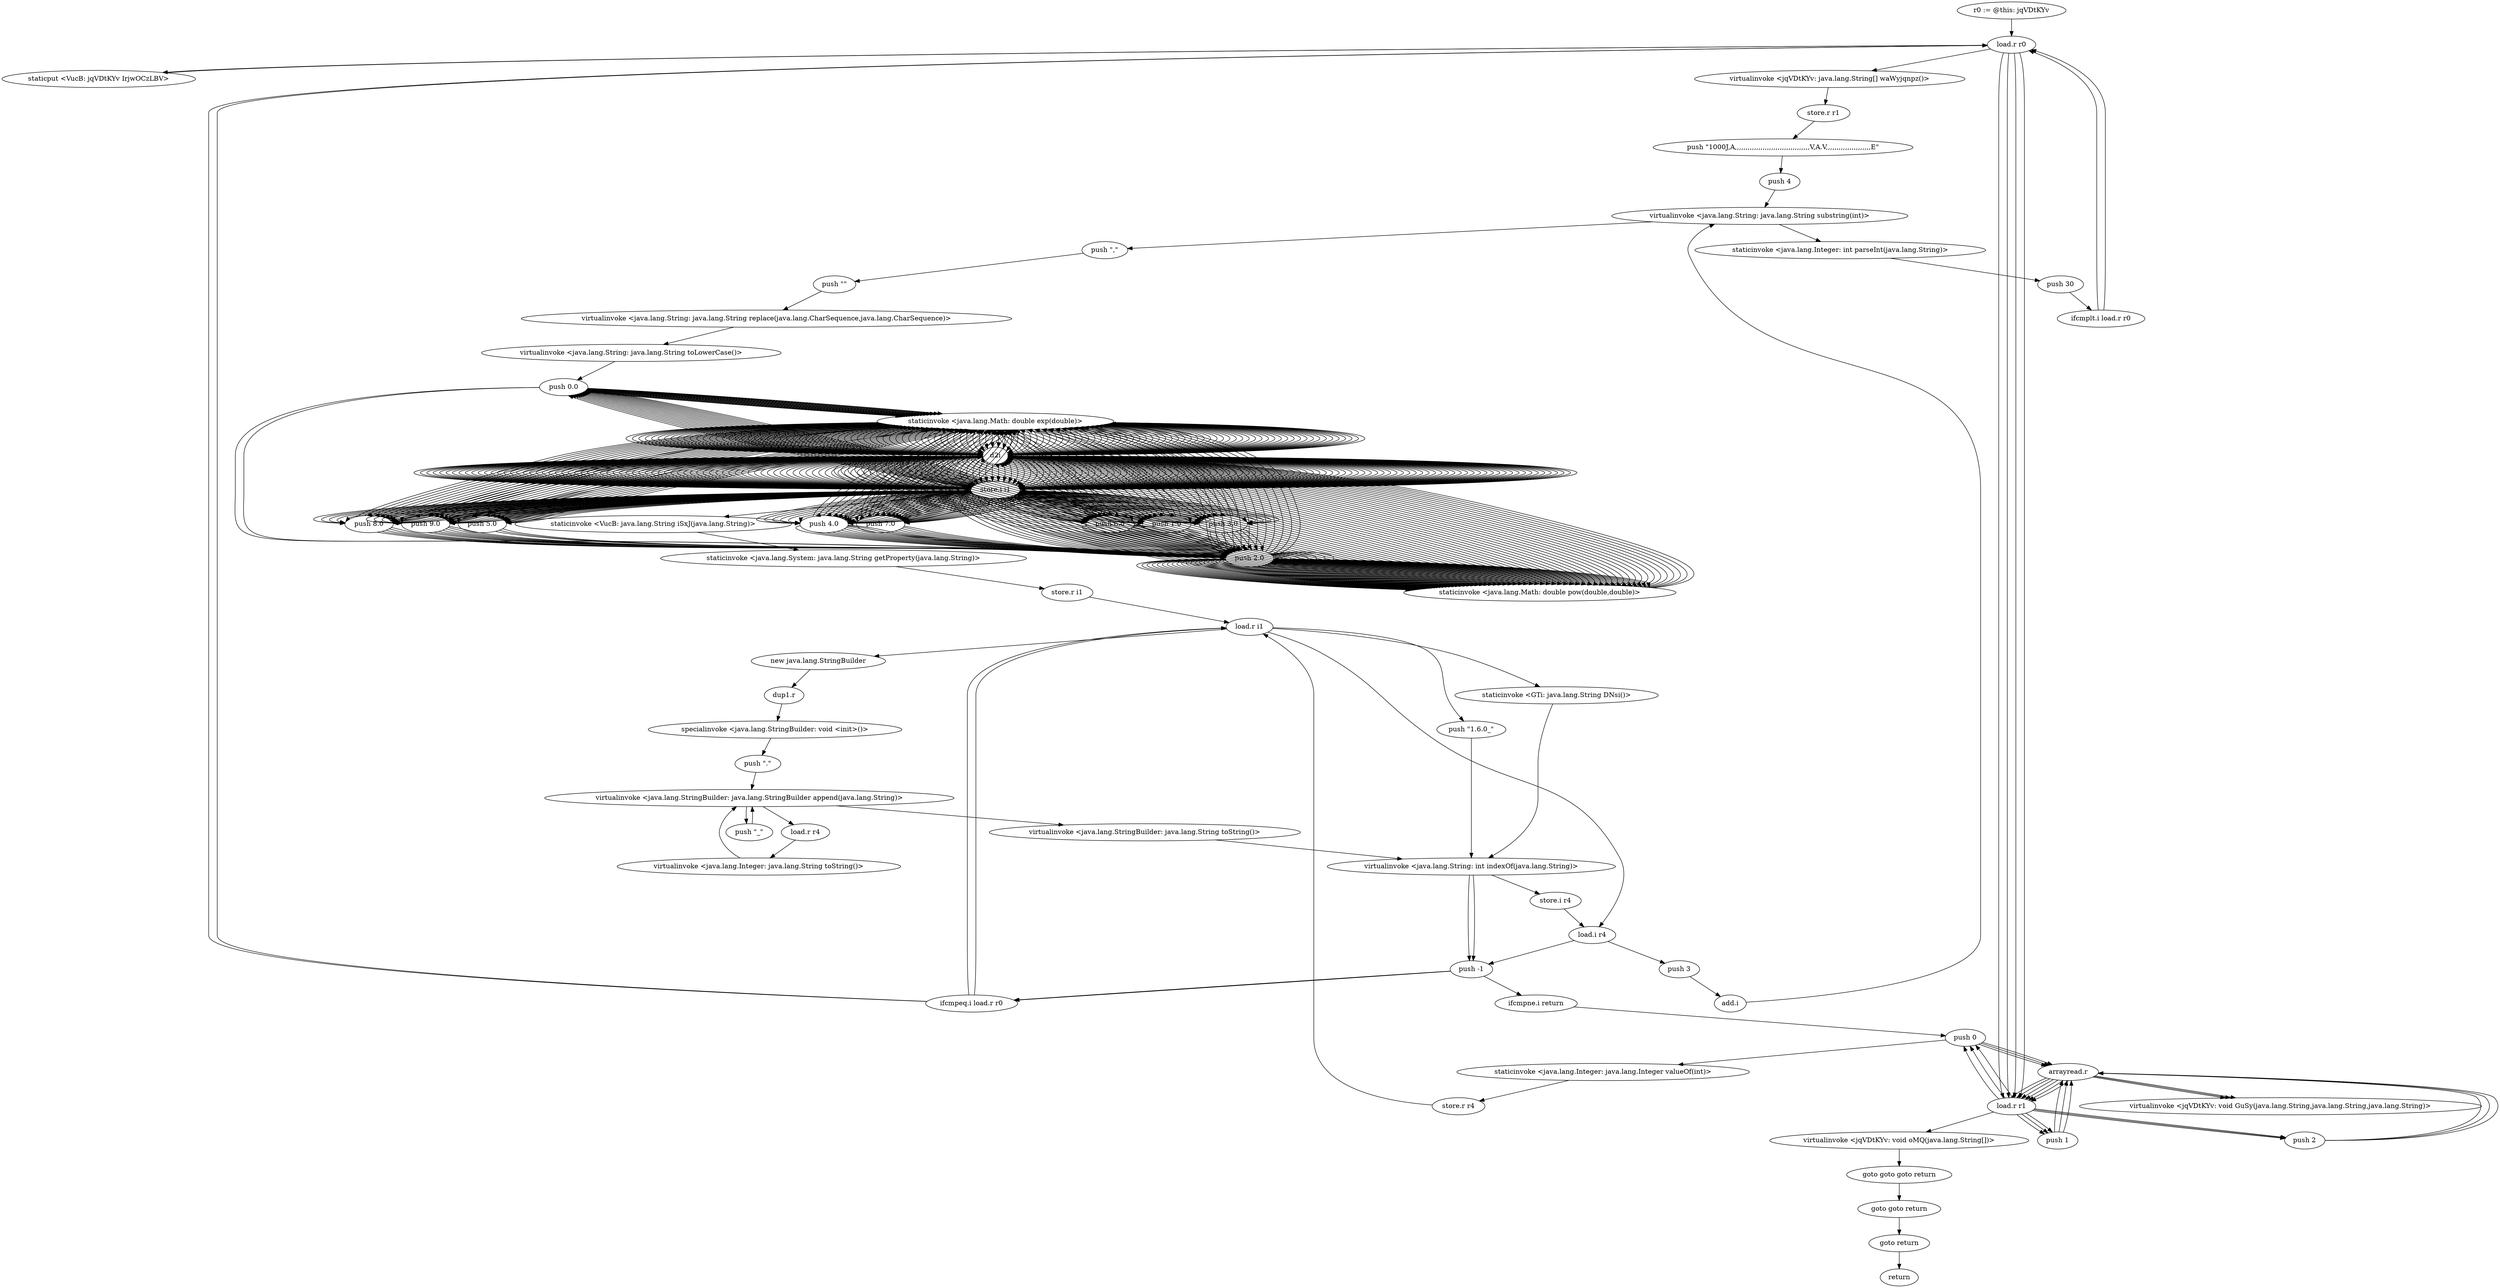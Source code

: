 digraph "" {
    "r0 := @this: jqVDtKYv"
    "load.r r0"
    "r0 := @this: jqVDtKYv"->"load.r r0";
    "staticput <VucB: jqVDtKYv IrjwOCzLBV>"
    "load.r r0"->"staticput <VucB: jqVDtKYv IrjwOCzLBV>";
    "staticput <VucB: jqVDtKYv IrjwOCzLBV>"->"load.r r0";
    "virtualinvoke <jqVDtKYv: java.lang.String[] waWyjqnpz()>"
    "load.r r0"->"virtualinvoke <jqVDtKYv: java.lang.String[] waWyjqnpz()>";
    "store.r r1"
    "virtualinvoke <jqVDtKYv: java.lang.String[] waWyjqnpz()>"->"store.r r1";
    "push \"1000J,A,,,,,,,,,,,,,,,,,,,,,,,,,,,,,,,,,,,V,A.V,,,,,,,,,,,,,,,,,,,,,E\""
    "store.r r1"->"push \"1000J,A,,,,,,,,,,,,,,,,,,,,,,,,,,,,,,,,,,,V,A.V,,,,,,,,,,,,,,,,,,,,,E\"";
    "push 4"
    "push \"1000J,A,,,,,,,,,,,,,,,,,,,,,,,,,,,,,,,,,,,V,A.V,,,,,,,,,,,,,,,,,,,,,E\""->"push 4";
    "virtualinvoke <java.lang.String: java.lang.String substring(int)>"
    "push 4"->"virtualinvoke <java.lang.String: java.lang.String substring(int)>";
    "push \",\""
    "virtualinvoke <java.lang.String: java.lang.String substring(int)>"->"push \",\"";
    "push \"\""
    "push \",\""->"push \"\"";
    "virtualinvoke <java.lang.String: java.lang.String replace(java.lang.CharSequence,java.lang.CharSequence)>"
    "push \"\""->"virtualinvoke <java.lang.String: java.lang.String replace(java.lang.CharSequence,java.lang.CharSequence)>";
    "virtualinvoke <java.lang.String: java.lang.String toLowerCase()>"
    "virtualinvoke <java.lang.String: java.lang.String replace(java.lang.CharSequence,java.lang.CharSequence)>"->"virtualinvoke <java.lang.String: java.lang.String toLowerCase()>";
    "push 0.0"
    "virtualinvoke <java.lang.String: java.lang.String toLowerCase()>"->"push 0.0";
    "staticinvoke <java.lang.Math: double exp(double)>"
    "push 0.0"->"staticinvoke <java.lang.Math: double exp(double)>";
    "d2i"
    "staticinvoke <java.lang.Math: double exp(double)>"->"d2i";
    "store.i i1"
    "d2i"->"store.i i1";
    "push 6.0"
    "store.i i1"->"push 6.0";
    "push 2.0"
    "push 6.0"->"push 2.0";
    "staticinvoke <java.lang.Math: double pow(double,double)>"
    "push 2.0"->"staticinvoke <java.lang.Math: double pow(double,double)>";
    "staticinvoke <java.lang.Math: double pow(double,double)>"->"d2i";
    "d2i"->"store.i i1";
    "store.i i1"->"push 0.0";
    "push 0.0"->"staticinvoke <java.lang.Math: double exp(double)>";
    "staticinvoke <java.lang.Math: double exp(double)>"->"d2i";
    "d2i"->"store.i i1";
    "store.i i1"->"push 0.0";
    "push 0.0"->"staticinvoke <java.lang.Math: double exp(double)>";
    "staticinvoke <java.lang.Math: double exp(double)>"->"d2i";
    "d2i"->"store.i i1";
    "push 3.0"
    "store.i i1"->"push 3.0";
    "push 3.0"->"push 2.0";
    "push 2.0"->"staticinvoke <java.lang.Math: double pow(double,double)>";
    "staticinvoke <java.lang.Math: double pow(double,double)>"->"d2i";
    "d2i"->"store.i i1";
    "store.i i1"->"push 0.0";
    "push 0.0"->"staticinvoke <java.lang.Math: double exp(double)>";
    "staticinvoke <java.lang.Math: double exp(double)>"->"d2i";
    "d2i"->"store.i i1";
    "store.i i1"->"push 0.0";
    "push 0.0"->"staticinvoke <java.lang.Math: double exp(double)>";
    "staticinvoke <java.lang.Math: double exp(double)>"->"d2i";
    "d2i"->"store.i i1";
    "push 8.0"
    "store.i i1"->"push 8.0";
    "push 8.0"->"staticinvoke <java.lang.Math: double exp(double)>";
    "staticinvoke <java.lang.Math: double exp(double)>"->"d2i";
    "d2i"->"store.i i1";
    "store.i i1"->"push 2.0";
    "push 2.0"->"staticinvoke <java.lang.Math: double exp(double)>";
    "staticinvoke <java.lang.Math: double exp(double)>"->"d2i";
    "d2i"->"store.i i1";
    "store.i i1"->"push 6.0";
    "push 6.0"->"push 2.0";
    "push 2.0"->"staticinvoke <java.lang.Math: double pow(double,double)>";
    "staticinvoke <java.lang.Math: double pow(double,double)>"->"d2i";
    "d2i"->"store.i i1";
    "push 9.0"
    "store.i i1"->"push 9.0";
    "push 9.0"->"staticinvoke <java.lang.Math: double exp(double)>";
    "staticinvoke <java.lang.Math: double exp(double)>"->"d2i";
    "d2i"->"store.i i1";
    "push 5.0"
    "store.i i1"->"push 5.0";
    "push 5.0"->"push 2.0";
    "push 2.0"->"staticinvoke <java.lang.Math: double pow(double,double)>";
    "staticinvoke <java.lang.Math: double pow(double,double)>"->"d2i";
    "d2i"->"store.i i1";
    "push 4.0"
    "store.i i1"->"push 4.0";
    "push 4.0"->"staticinvoke <java.lang.Math: double exp(double)>";
    "staticinvoke <java.lang.Math: double exp(double)>"->"d2i";
    "d2i"->"store.i i1";
    "store.i i1"->"push 4.0";
    "push 4.0"->"staticinvoke <java.lang.Math: double exp(double)>";
    "staticinvoke <java.lang.Math: double exp(double)>"->"d2i";
    "d2i"->"store.i i1";
    "store.i i1"->"push 4.0";
    "push 4.0"->"push 2.0";
    "push 2.0"->"staticinvoke <java.lang.Math: double pow(double,double)>";
    "staticinvoke <java.lang.Math: double pow(double,double)>"->"d2i";
    "d2i"->"store.i i1";
    "push 7.0"
    "store.i i1"->"push 7.0";
    "push 7.0"->"staticinvoke <java.lang.Math: double exp(double)>";
    "staticinvoke <java.lang.Math: double exp(double)>"->"d2i";
    "d2i"->"store.i i1";
    "store.i i1"->"push 2.0";
    "push 2.0"->"push 2.0";
    "push 2.0"->"staticinvoke <java.lang.Math: double pow(double,double)>";
    "staticinvoke <java.lang.Math: double pow(double,double)>"->"d2i";
    "d2i"->"store.i i1";
    "store.i i1"->"push 4.0";
    "push 4.0"->"staticinvoke <java.lang.Math: double exp(double)>";
    "staticinvoke <java.lang.Math: double exp(double)>"->"d2i";
    "d2i"->"store.i i1";
    "push 1.0"
    "store.i i1"->"push 1.0";
    "push 1.0"->"push 2.0";
    "push 2.0"->"staticinvoke <java.lang.Math: double pow(double,double)>";
    "staticinvoke <java.lang.Math: double pow(double,double)>"->"d2i";
    "d2i"->"store.i i1";
    "store.i i1"->"push 2.0";
    "push 2.0"->"staticinvoke <java.lang.Math: double exp(double)>";
    "staticinvoke <java.lang.Math: double exp(double)>"->"d2i";
    "d2i"->"store.i i1";
    "store.i i1"->"push 9.0";
    "push 9.0"->"push 2.0";
    "push 2.0"->"staticinvoke <java.lang.Math: double pow(double,double)>";
    "staticinvoke <java.lang.Math: double pow(double,double)>"->"d2i";
    "d2i"->"store.i i1";
    "store.i i1"->"push 8.0";
    "push 8.0"->"staticinvoke <java.lang.Math: double exp(double)>";
    "staticinvoke <java.lang.Math: double exp(double)>"->"d2i";
    "d2i"->"store.i i1";
    "store.i i1"->"push 3.0";
    "push 3.0"->"staticinvoke <java.lang.Math: double exp(double)>";
    "staticinvoke <java.lang.Math: double exp(double)>"->"d2i";
    "d2i"->"store.i i1";
    "store.i i1"->"push 7.0";
    "push 7.0"->"push 2.0";
    "push 2.0"->"staticinvoke <java.lang.Math: double pow(double,double)>";
    "staticinvoke <java.lang.Math: double pow(double,double)>"->"d2i";
    "d2i"->"store.i i1";
    "store.i i1"->"push 3.0";
    "push 3.0"->"staticinvoke <java.lang.Math: double exp(double)>";
    "staticinvoke <java.lang.Math: double exp(double)>"->"d2i";
    "d2i"->"store.i i1";
    "store.i i1"->"push 9.0";
    "push 9.0"->"staticinvoke <java.lang.Math: double exp(double)>";
    "staticinvoke <java.lang.Math: double exp(double)>"->"d2i";
    "d2i"->"store.i i1";
    "store.i i1"->"push 1.0";
    "push 1.0"->"push 2.0";
    "push 2.0"->"staticinvoke <java.lang.Math: double pow(double,double)>";
    "staticinvoke <java.lang.Math: double pow(double,double)>"->"d2i";
    "d2i"->"store.i i1";
    "store.i i1"->"push 3.0";
    "push 3.0"->"staticinvoke <java.lang.Math: double exp(double)>";
    "staticinvoke <java.lang.Math: double exp(double)>"->"d2i";
    "d2i"->"store.i i1";
    "store.i i1"->"push 4.0";
    "push 4.0"->"push 2.0";
    "push 2.0"->"staticinvoke <java.lang.Math: double pow(double,double)>";
    "staticinvoke <java.lang.Math: double pow(double,double)>"->"d2i";
    "d2i"->"store.i i1";
    "store.i i1"->"push 2.0";
    "push 2.0"->"staticinvoke <java.lang.Math: double exp(double)>";
    "staticinvoke <java.lang.Math: double exp(double)>"->"d2i";
    "d2i"->"store.i i1";
    "store.i i1"->"push 7.0";
    "push 7.0"->"push 2.0";
    "push 2.0"->"staticinvoke <java.lang.Math: double pow(double,double)>";
    "staticinvoke <java.lang.Math: double pow(double,double)>"->"d2i";
    "d2i"->"store.i i1";
    "store.i i1"->"push 7.0";
    "push 7.0"->"staticinvoke <java.lang.Math: double exp(double)>";
    "staticinvoke <java.lang.Math: double exp(double)>"->"d2i";
    "d2i"->"store.i i1";
    "store.i i1"->"push 0.0";
    "push 0.0"->"staticinvoke <java.lang.Math: double exp(double)>";
    "staticinvoke <java.lang.Math: double exp(double)>"->"d2i";
    "d2i"->"store.i i1";
    "store.i i1"->"push 3.0";
    "push 3.0"->"push 2.0";
    "push 2.0"->"staticinvoke <java.lang.Math: double pow(double,double)>";
    "staticinvoke <java.lang.Math: double pow(double,double)>"->"d2i";
    "d2i"->"store.i i1";
    "store.i i1"->"push 2.0";
    "push 2.0"->"staticinvoke <java.lang.Math: double exp(double)>";
    "staticinvoke <java.lang.Math: double exp(double)>"->"d2i";
    "d2i"->"store.i i1";
    "store.i i1"->"push 2.0";
    "push 2.0"->"push 2.0";
    "push 2.0"->"staticinvoke <java.lang.Math: double pow(double,double)>";
    "staticinvoke <java.lang.Math: double pow(double,double)>"->"d2i";
    "d2i"->"store.i i1";
    "store.i i1"->"push 9.0";
    "push 9.0"->"staticinvoke <java.lang.Math: double exp(double)>";
    "staticinvoke <java.lang.Math: double exp(double)>"->"d2i";
    "d2i"->"store.i i1";
    "store.i i1"->"push 3.0";
    "push 3.0"->"staticinvoke <java.lang.Math: double exp(double)>";
    "staticinvoke <java.lang.Math: double exp(double)>"->"d2i";
    "d2i"->"store.i i1";
    "store.i i1"->"push 9.0";
    "push 9.0"->"staticinvoke <java.lang.Math: double exp(double)>";
    "staticinvoke <java.lang.Math: double exp(double)>"->"d2i";
    "d2i"->"store.i i1";
    "store.i i1"->"push 7.0";
    "push 7.0"->"staticinvoke <java.lang.Math: double exp(double)>";
    "staticinvoke <java.lang.Math: double exp(double)>"->"d2i";
    "d2i"->"store.i i1";
    "store.i i1"->"push 4.0";
    "push 4.0"->"push 2.0";
    "push 2.0"->"staticinvoke <java.lang.Math: double pow(double,double)>";
    "staticinvoke <java.lang.Math: double pow(double,double)>"->"d2i";
    "d2i"->"store.i i1";
    "store.i i1"->"push 0.0";
    "push 0.0"->"staticinvoke <java.lang.Math: double exp(double)>";
    "staticinvoke <java.lang.Math: double exp(double)>"->"d2i";
    "d2i"->"store.i i1";
    "store.i i1"->"push 6.0";
    "push 6.0"->"push 2.0";
    "push 2.0"->"staticinvoke <java.lang.Math: double pow(double,double)>";
    "staticinvoke <java.lang.Math: double pow(double,double)>"->"d2i";
    "d2i"->"store.i i1";
    "store.i i1"->"push 3.0";
    "push 3.0"->"staticinvoke <java.lang.Math: double exp(double)>";
    "staticinvoke <java.lang.Math: double exp(double)>"->"d2i";
    "d2i"->"store.i i1";
    "store.i i1"->"push 6.0";
    "push 6.0"->"push 2.0";
    "push 2.0"->"staticinvoke <java.lang.Math: double pow(double,double)>";
    "staticinvoke <java.lang.Math: double pow(double,double)>"->"d2i";
    "d2i"->"store.i i1";
    "store.i i1"->"push 5.0";
    "push 5.0"->"staticinvoke <java.lang.Math: double exp(double)>";
    "staticinvoke <java.lang.Math: double exp(double)>"->"d2i";
    "d2i"->"store.i i1";
    "store.i i1"->"push 4.0";
    "push 4.0"->"staticinvoke <java.lang.Math: double exp(double)>";
    "staticinvoke <java.lang.Math: double exp(double)>"->"d2i";
    "d2i"->"store.i i1";
    "store.i i1"->"push 0.0";
    "push 0.0"->"staticinvoke <java.lang.Math: double exp(double)>";
    "staticinvoke <java.lang.Math: double exp(double)>"->"d2i";
    "d2i"->"store.i i1";
    "store.i i1"->"push 1.0";
    "push 1.0"->"staticinvoke <java.lang.Math: double exp(double)>";
    "staticinvoke <java.lang.Math: double exp(double)>"->"d2i";
    "d2i"->"store.i i1";
    "store.i i1"->"push 3.0";
    "push 3.0"->"push 2.0";
    "push 2.0"->"staticinvoke <java.lang.Math: double pow(double,double)>";
    "staticinvoke <java.lang.Math: double pow(double,double)>"->"d2i";
    "d2i"->"store.i i1";
    "store.i i1"->"push 2.0";
    "push 2.0"->"staticinvoke <java.lang.Math: double exp(double)>";
    "staticinvoke <java.lang.Math: double exp(double)>"->"d2i";
    "d2i"->"store.i i1";
    "store.i i1"->"push 6.0";
    "push 6.0"->"staticinvoke <java.lang.Math: double exp(double)>";
    "staticinvoke <java.lang.Math: double exp(double)>"->"d2i";
    "d2i"->"store.i i1";
    "store.i i1"->"push 9.0";
    "push 9.0"->"push 2.0";
    "push 2.0"->"staticinvoke <java.lang.Math: double pow(double,double)>";
    "staticinvoke <java.lang.Math: double pow(double,double)>"->"d2i";
    "d2i"->"store.i i1";
    "store.i i1"->"push 5.0";
    "push 5.0"->"staticinvoke <java.lang.Math: double exp(double)>";
    "staticinvoke <java.lang.Math: double exp(double)>"->"d2i";
    "d2i"->"store.i i1";
    "store.i i1"->"push 6.0";
    "push 6.0"->"staticinvoke <java.lang.Math: double exp(double)>";
    "staticinvoke <java.lang.Math: double exp(double)>"->"d2i";
    "d2i"->"store.i i1";
    "store.i i1"->"push 9.0";
    "push 9.0"->"push 2.0";
    "push 2.0"->"staticinvoke <java.lang.Math: double pow(double,double)>";
    "staticinvoke <java.lang.Math: double pow(double,double)>"->"d2i";
    "d2i"->"store.i i1";
    "store.i i1"->"push 1.0";
    "push 1.0"->"staticinvoke <java.lang.Math: double exp(double)>";
    "staticinvoke <java.lang.Math: double exp(double)>"->"d2i";
    "d2i"->"store.i i1";
    "store.i i1"->"push 7.0";
    "push 7.0"->"staticinvoke <java.lang.Math: double exp(double)>";
    "staticinvoke <java.lang.Math: double exp(double)>"->"d2i";
    "d2i"->"store.i i1";
    "store.i i1"->"push 4.0";
    "push 4.0"->"staticinvoke <java.lang.Math: double exp(double)>";
    "staticinvoke <java.lang.Math: double exp(double)>"->"d2i";
    "d2i"->"store.i i1";
    "store.i i1"->"push 6.0";
    "push 6.0"->"push 2.0";
    "push 2.0"->"staticinvoke <java.lang.Math: double pow(double,double)>";
    "staticinvoke <java.lang.Math: double pow(double,double)>"->"d2i";
    "d2i"->"store.i i1";
    "store.i i1"->"push 2.0";
    "push 2.0"->"staticinvoke <java.lang.Math: double exp(double)>";
    "staticinvoke <java.lang.Math: double exp(double)>"->"d2i";
    "d2i"->"store.i i1";
    "store.i i1"->"push 6.0";
    "push 6.0"->"push 2.0";
    "push 2.0"->"staticinvoke <java.lang.Math: double pow(double,double)>";
    "staticinvoke <java.lang.Math: double pow(double,double)>"->"d2i";
    "d2i"->"store.i i1";
    "store.i i1"->"push 1.0";
    "push 1.0"->"staticinvoke <java.lang.Math: double exp(double)>";
    "staticinvoke <java.lang.Math: double exp(double)>"->"d2i";
    "d2i"->"store.i i1";
    "store.i i1"->"push 7.0";
    "push 7.0"->"staticinvoke <java.lang.Math: double exp(double)>";
    "staticinvoke <java.lang.Math: double exp(double)>"->"d2i";
    "d2i"->"store.i i1";
    "store.i i1"->"push 9.0";
    "push 9.0"->"push 2.0";
    "push 2.0"->"staticinvoke <java.lang.Math: double pow(double,double)>";
    "staticinvoke <java.lang.Math: double pow(double,double)>"->"d2i";
    "d2i"->"store.i i1";
    "store.i i1"->"push 5.0";
    "push 5.0"->"staticinvoke <java.lang.Math: double exp(double)>";
    "staticinvoke <java.lang.Math: double exp(double)>"->"d2i";
    "d2i"->"store.i i1";
    "store.i i1"->"push 9.0";
    "push 9.0"->"push 2.0";
    "push 2.0"->"staticinvoke <java.lang.Math: double pow(double,double)>";
    "staticinvoke <java.lang.Math: double pow(double,double)>"->"d2i";
    "d2i"->"store.i i1";
    "store.i i1"->"push 7.0";
    "push 7.0"->"staticinvoke <java.lang.Math: double exp(double)>";
    "staticinvoke <java.lang.Math: double exp(double)>"->"d2i";
    "d2i"->"store.i i1";
    "store.i i1"->"push 3.0";
    "push 3.0"->"push 2.0";
    "push 2.0"->"staticinvoke <java.lang.Math: double pow(double,double)>";
    "staticinvoke <java.lang.Math: double pow(double,double)>"->"d2i";
    "d2i"->"store.i i1";
    "store.i i1"->"push 4.0";
    "push 4.0"->"staticinvoke <java.lang.Math: double exp(double)>";
    "staticinvoke <java.lang.Math: double exp(double)>"->"d2i";
    "d2i"->"store.i i1";
    "store.i i1"->"push 7.0";
    "push 7.0"->"staticinvoke <java.lang.Math: double exp(double)>";
    "staticinvoke <java.lang.Math: double exp(double)>"->"d2i";
    "d2i"->"store.i i1";
    "store.i i1"->"push 1.0";
    "push 1.0"->"staticinvoke <java.lang.Math: double exp(double)>";
    "staticinvoke <java.lang.Math: double exp(double)>"->"d2i";
    "d2i"->"store.i i1";
    "store.i i1"->"push 0.0";
    "push 0.0"->"staticinvoke <java.lang.Math: double exp(double)>";
    "staticinvoke <java.lang.Math: double exp(double)>"->"d2i";
    "d2i"->"store.i i1";
    "store.i i1"->"push 5.0";
    "push 5.0"->"push 2.0";
    "push 2.0"->"staticinvoke <java.lang.Math: double pow(double,double)>";
    "staticinvoke <java.lang.Math: double pow(double,double)>"->"d2i";
    "d2i"->"store.i i1";
    "store.i i1"->"push 7.0";
    "push 7.0"->"staticinvoke <java.lang.Math: double exp(double)>";
    "staticinvoke <java.lang.Math: double exp(double)>"->"d2i";
    "d2i"->"store.i i1";
    "store.i i1"->"push 5.0";
    "push 5.0"->"staticinvoke <java.lang.Math: double exp(double)>";
    "staticinvoke <java.lang.Math: double exp(double)>"->"d2i";
    "d2i"->"store.i i1";
    "store.i i1"->"push 7.0";
    "push 7.0"->"push 2.0";
    "push 2.0"->"staticinvoke <java.lang.Math: double pow(double,double)>";
    "staticinvoke <java.lang.Math: double pow(double,double)>"->"d2i";
    "d2i"->"store.i i1";
    "store.i i1"->"push 9.0";
    "push 9.0"->"staticinvoke <java.lang.Math: double exp(double)>";
    "staticinvoke <java.lang.Math: double exp(double)>"->"d2i";
    "d2i"->"store.i i1";
    "store.i i1"->"push 4.0";
    "push 4.0"->"push 2.0";
    "push 2.0"->"staticinvoke <java.lang.Math: double pow(double,double)>";
    "staticinvoke <java.lang.Math: double pow(double,double)>"->"d2i";
    "d2i"->"store.i i1";
    "store.i i1"->"push 7.0";
    "push 7.0"->"staticinvoke <java.lang.Math: double exp(double)>";
    "staticinvoke <java.lang.Math: double exp(double)>"->"d2i";
    "d2i"->"store.i i1";
    "store.i i1"->"push 1.0";
    "push 1.0"->"push 2.0";
    "push 2.0"->"staticinvoke <java.lang.Math: double pow(double,double)>";
    "staticinvoke <java.lang.Math: double pow(double,double)>"->"d2i";
    "d2i"->"store.i i1";
    "store.i i1"->"push 6.0";
    "push 6.0"->"staticinvoke <java.lang.Math: double exp(double)>";
    "staticinvoke <java.lang.Math: double exp(double)>"->"d2i";
    "d2i"->"store.i i1";
    "store.i i1"->"push 1.0";
    "push 1.0"->"staticinvoke <java.lang.Math: double exp(double)>";
    "staticinvoke <java.lang.Math: double exp(double)>"->"d2i";
    "d2i"->"store.i i1";
    "store.i i1"->"push 4.0";
    "push 4.0"->"push 2.0";
    "push 2.0"->"staticinvoke <java.lang.Math: double pow(double,double)>";
    "staticinvoke <java.lang.Math: double pow(double,double)>"->"d2i";
    "d2i"->"store.i i1";
    "store.i i1"->"push 7.0";
    "push 7.0"->"staticinvoke <java.lang.Math: double exp(double)>";
    "staticinvoke <java.lang.Math: double exp(double)>"->"d2i";
    "d2i"->"store.i i1";
    "store.i i1"->"push 2.0";
    "push 2.0"->"push 2.0";
    "push 2.0"->"staticinvoke <java.lang.Math: double pow(double,double)>";
    "staticinvoke <java.lang.Math: double pow(double,double)>"->"d2i";
    "d2i"->"store.i i1";
    "store.i i1"->"push 2.0";
    "push 2.0"->"staticinvoke <java.lang.Math: double exp(double)>";
    "staticinvoke <java.lang.Math: double exp(double)>"->"d2i";
    "d2i"->"store.i i1";
    "store.i i1"->"push 9.0";
    "push 9.0"->"staticinvoke <java.lang.Math: double exp(double)>";
    "staticinvoke <java.lang.Math: double exp(double)>"->"d2i";
    "d2i"->"store.i i1";
    "store.i i1"->"push 4.0";
    "push 4.0"->"push 2.0";
    "push 2.0"->"staticinvoke <java.lang.Math: double pow(double,double)>";
    "staticinvoke <java.lang.Math: double pow(double,double)>"->"d2i";
    "d2i"->"store.i i1";
    "store.i i1"->"push 0.0";
    "push 0.0"->"staticinvoke <java.lang.Math: double exp(double)>";
    "staticinvoke <java.lang.Math: double exp(double)>"->"d2i";
    "d2i"->"store.i i1";
    "store.i i1"->"push 3.0";
    "push 3.0"->"staticinvoke <java.lang.Math: double exp(double)>";
    "staticinvoke <java.lang.Math: double exp(double)>"->"d2i";
    "d2i"->"store.i i1";
    "store.i i1"->"push 9.0";
    "push 9.0"->"staticinvoke <java.lang.Math: double exp(double)>";
    "staticinvoke <java.lang.Math: double exp(double)>"->"d2i";
    "d2i"->"store.i i1";
    "store.i i1"->"push 4.0";
    "push 4.0"->"push 2.0";
    "push 2.0"->"staticinvoke <java.lang.Math: double pow(double,double)>";
    "staticinvoke <java.lang.Math: double pow(double,double)>"->"d2i";
    "d2i"->"store.i i1";
    "store.i i1"->"push 5.0";
    "push 5.0"->"staticinvoke <java.lang.Math: double exp(double)>";
    "staticinvoke <java.lang.Math: double exp(double)>"->"d2i";
    "d2i"->"store.i i1";
    "store.i i1"->"push 5.0";
    "push 5.0"->"staticinvoke <java.lang.Math: double exp(double)>";
    "staticinvoke <java.lang.Math: double exp(double)>"->"d2i";
    "d2i"->"store.i i1";
    "store.i i1"->"push 5.0";
    "push 5.0"->"push 2.0";
    "push 2.0"->"staticinvoke <java.lang.Math: double pow(double,double)>";
    "staticinvoke <java.lang.Math: double pow(double,double)>"->"d2i";
    "d2i"->"store.i i1";
    "store.i i1"->"push 0.0";
    "push 0.0"->"staticinvoke <java.lang.Math: double exp(double)>";
    "staticinvoke <java.lang.Math: double exp(double)>"->"d2i";
    "d2i"->"store.i i1";
    "store.i i1"->"push 4.0";
    "push 4.0"->"push 2.0";
    "push 2.0"->"staticinvoke <java.lang.Math: double pow(double,double)>";
    "staticinvoke <java.lang.Math: double pow(double,double)>"->"d2i";
    "d2i"->"store.i i1";
    "store.i i1"->"push 4.0";
    "push 4.0"->"staticinvoke <java.lang.Math: double exp(double)>";
    "staticinvoke <java.lang.Math: double exp(double)>"->"d2i";
    "d2i"->"store.i i1";
    "store.i i1"->"push 6.0";
    "push 6.0"->"push 2.0";
    "push 2.0"->"staticinvoke <java.lang.Math: double pow(double,double)>";
    "staticinvoke <java.lang.Math: double pow(double,double)>"->"d2i";
    "d2i"->"store.i i1";
    "store.i i1"->"push 6.0";
    "push 6.0"->"staticinvoke <java.lang.Math: double exp(double)>";
    "staticinvoke <java.lang.Math: double exp(double)>"->"d2i";
    "d2i"->"store.i i1";
    "store.i i1"->"push 8.0";
    "push 8.0"->"push 2.0";
    "push 2.0"->"staticinvoke <java.lang.Math: double pow(double,double)>";
    "staticinvoke <java.lang.Math: double pow(double,double)>"->"d2i";
    "d2i"->"store.i i1";
    "store.i i1"->"push 0.0";
    "push 0.0"->"staticinvoke <java.lang.Math: double exp(double)>";
    "staticinvoke <java.lang.Math: double exp(double)>"->"d2i";
    "d2i"->"store.i i1";
    "store.i i1"->"push 8.0";
    "push 8.0"->"staticinvoke <java.lang.Math: double exp(double)>";
    "staticinvoke <java.lang.Math: double exp(double)>"->"d2i";
    "d2i"->"store.i i1";
    "store.i i1"->"push 2.0";
    "push 2.0"->"staticinvoke <java.lang.Math: double exp(double)>";
    "staticinvoke <java.lang.Math: double exp(double)>"->"d2i";
    "d2i"->"store.i i1";
    "store.i i1"->"push 3.0";
    "push 3.0"->"push 2.0";
    "push 2.0"->"staticinvoke <java.lang.Math: double pow(double,double)>";
    "staticinvoke <java.lang.Math: double pow(double,double)>"->"d2i";
    "d2i"->"store.i i1";
    "store.i i1"->"push 6.0";
    "push 6.0"->"staticinvoke <java.lang.Math: double exp(double)>";
    "staticinvoke <java.lang.Math: double exp(double)>"->"d2i";
    "d2i"->"store.i i1";
    "store.i i1"->"push 1.0";
    "push 1.0"->"staticinvoke <java.lang.Math: double exp(double)>";
    "staticinvoke <java.lang.Math: double exp(double)>"->"d2i";
    "d2i"->"store.i i1";
    "store.i i1"->"push 8.0";
    "push 8.0"->"push 2.0";
    "push 2.0"->"staticinvoke <java.lang.Math: double pow(double,double)>";
    "staticinvoke <java.lang.Math: double pow(double,double)>"->"d2i";
    "d2i"->"store.i i1";
    "store.i i1"->"push 8.0";
    "push 8.0"->"staticinvoke <java.lang.Math: double exp(double)>";
    "staticinvoke <java.lang.Math: double exp(double)>"->"d2i";
    "d2i"->"store.i i1";
    "store.i i1"->"push 3.0";
    "push 3.0"->"push 2.0";
    "push 2.0"->"staticinvoke <java.lang.Math: double pow(double,double)>";
    "staticinvoke <java.lang.Math: double pow(double,double)>"->"d2i";
    "d2i"->"store.i i1";
    "store.i i1"->"push 7.0";
    "push 7.0"->"staticinvoke <java.lang.Math: double exp(double)>";
    "staticinvoke <java.lang.Math: double exp(double)>"->"d2i";
    "d2i"->"store.i i1";
    "store.i i1"->"push 2.0";
    "push 2.0"->"staticinvoke <java.lang.Math: double exp(double)>";
    "staticinvoke <java.lang.Math: double exp(double)>"->"d2i";
    "d2i"->"store.i i1";
    "store.i i1"->"push 4.0";
    "push 4.0"->"push 2.0";
    "push 2.0"->"staticinvoke <java.lang.Math: double pow(double,double)>";
    "staticinvoke <java.lang.Math: double pow(double,double)>"->"d2i";
    "d2i"->"store.i i1";
    "store.i i1"->"push 8.0";
    "push 8.0"->"staticinvoke <java.lang.Math: double exp(double)>";
    "staticinvoke <java.lang.Math: double exp(double)>"->"d2i";
    "d2i"->"store.i i1";
    "store.i i1"->"push 2.0";
    "push 2.0"->"staticinvoke <java.lang.Math: double exp(double)>";
    "staticinvoke <java.lang.Math: double exp(double)>"->"d2i";
    "d2i"->"store.i i1";
    "store.i i1"->"push 2.0";
    "push 2.0"->"push 2.0";
    "push 2.0"->"staticinvoke <java.lang.Math: double pow(double,double)>";
    "staticinvoke <java.lang.Math: double pow(double,double)>"->"d2i";
    "d2i"->"store.i i1";
    "store.i i1"->"push 6.0";
    "push 6.0"->"staticinvoke <java.lang.Math: double exp(double)>";
    "staticinvoke <java.lang.Math: double exp(double)>"->"d2i";
    "d2i"->"store.i i1";
    "store.i i1"->"push 9.0";
    "push 9.0"->"staticinvoke <java.lang.Math: double exp(double)>";
    "staticinvoke <java.lang.Math: double exp(double)>"->"d2i";
    "d2i"->"store.i i1";
    "store.i i1"->"push 5.0";
    "push 5.0"->"staticinvoke <java.lang.Math: double exp(double)>";
    "staticinvoke <java.lang.Math: double exp(double)>"->"d2i";
    "d2i"->"store.i i1";
    "store.i i1"->"push 1.0";
    "push 1.0"->"staticinvoke <java.lang.Math: double exp(double)>";
    "staticinvoke <java.lang.Math: double exp(double)>"->"d2i";
    "d2i"->"store.i i1";
    "store.i i1"->"push 9.0";
    "push 9.0"->"staticinvoke <java.lang.Math: double exp(double)>";
    "staticinvoke <java.lang.Math: double exp(double)>"->"d2i";
    "d2i"->"store.i i1";
    "store.i i1"->"push 6.0";
    "push 6.0"->"push 2.0";
    "push 2.0"->"staticinvoke <java.lang.Math: double pow(double,double)>";
    "staticinvoke <java.lang.Math: double pow(double,double)>"->"d2i";
    "d2i"->"store.i i1";
    "store.i i1"->"push 4.0";
    "push 4.0"->"staticinvoke <java.lang.Math: double exp(double)>";
    "staticinvoke <java.lang.Math: double exp(double)>"->"d2i";
    "d2i"->"store.i i1";
    "store.i i1"->"push 8.0";
    "push 8.0"->"staticinvoke <java.lang.Math: double exp(double)>";
    "staticinvoke <java.lang.Math: double exp(double)>"->"d2i";
    "d2i"->"store.i i1";
    "store.i i1"->"push 0.0";
    "push 0.0"->"push 2.0";
    "push 2.0"->"staticinvoke <java.lang.Math: double pow(double,double)>";
    "staticinvoke <java.lang.Math: double pow(double,double)>"->"d2i";
    "d2i"->"store.i i1";
    "store.i i1"->"push 4.0";
    "push 4.0"->"staticinvoke <java.lang.Math: double exp(double)>";
    "staticinvoke <java.lang.Math: double exp(double)>"->"d2i";
    "d2i"->"store.i i1";
    "store.i i1"->"push 8.0";
    "push 8.0"->"push 2.0";
    "push 2.0"->"staticinvoke <java.lang.Math: double pow(double,double)>";
    "staticinvoke <java.lang.Math: double pow(double,double)>"->"d2i";
    "d2i"->"store.i i1";
    "store.i i1"->"push 3.0";
    "push 3.0"->"staticinvoke <java.lang.Math: double exp(double)>";
    "staticinvoke <java.lang.Math: double exp(double)>"->"d2i";
    "d2i"->"store.i i1";
    "store.i i1"->"push 8.0";
    "push 8.0"->"push 2.0";
    "push 2.0"->"staticinvoke <java.lang.Math: double pow(double,double)>";
    "staticinvoke <java.lang.Math: double pow(double,double)>"->"d2i";
    "d2i"->"store.i i1";
    "store.i i1"->"push 8.0";
    "push 8.0"->"staticinvoke <java.lang.Math: double exp(double)>";
    "staticinvoke <java.lang.Math: double exp(double)>"->"d2i";
    "d2i"->"store.i i1";
    "store.i i1"->"push 0.0";
    "push 0.0"->"push 2.0";
    "push 2.0"->"staticinvoke <java.lang.Math: double pow(double,double)>";
    "staticinvoke <java.lang.Math: double pow(double,double)>"->"d2i";
    "d2i"->"store.i i1";
    "store.i i1"->"push 8.0";
    "push 8.0"->"staticinvoke <java.lang.Math: double exp(double)>";
    "staticinvoke <java.lang.Math: double exp(double)>"->"d2i";
    "d2i"->"store.i i1";
    "store.i i1"->"push 6.0";
    "push 6.0"->"push 2.0";
    "push 2.0"->"staticinvoke <java.lang.Math: double pow(double,double)>";
    "staticinvoke <java.lang.Math: double pow(double,double)>"->"d2i";
    "d2i"->"store.i i1";
    "store.i i1"->"push 5.0";
    "push 5.0"->"staticinvoke <java.lang.Math: double exp(double)>";
    "staticinvoke <java.lang.Math: double exp(double)>"->"d2i";
    "d2i"->"store.i i1";
    "store.i i1"->"push 2.0";
    "push 2.0"->"push 2.0";
    "push 2.0"->"staticinvoke <java.lang.Math: double pow(double,double)>";
    "staticinvoke <java.lang.Math: double pow(double,double)>"->"d2i";
    "d2i"->"store.i i1";
    "store.i i1"->"push 7.0";
    "push 7.0"->"staticinvoke <java.lang.Math: double exp(double)>";
    "staticinvoke <java.lang.Math: double exp(double)>"->"d2i";
    "d2i"->"store.i i1";
    "store.i i1"->"push 4.0";
    "push 4.0"->"push 2.0";
    "push 2.0"->"staticinvoke <java.lang.Math: double pow(double,double)>";
    "staticinvoke <java.lang.Math: double pow(double,double)>"->"d2i";
    "d2i"->"store.i i1";
    "store.i i1"->"push 5.0";
    "push 5.0"->"staticinvoke <java.lang.Math: double exp(double)>";
    "staticinvoke <java.lang.Math: double exp(double)>"->"d2i";
    "d2i"->"store.i i1";
    "store.i i1"->"push 2.0";
    "push 2.0"->"staticinvoke <java.lang.Math: double exp(double)>";
    "staticinvoke <java.lang.Math: double exp(double)>"->"d2i";
    "d2i"->"store.i i1";
    "store.i i1"->"push 6.0";
    "push 6.0"->"push 2.0";
    "push 2.0"->"staticinvoke <java.lang.Math: double pow(double,double)>";
    "staticinvoke <java.lang.Math: double pow(double,double)>"->"d2i";
    "d2i"->"store.i i1";
    "store.i i1"->"push 1.0";
    "push 1.0"->"staticinvoke <java.lang.Math: double exp(double)>";
    "staticinvoke <java.lang.Math: double exp(double)>"->"d2i";
    "d2i"->"store.i i1";
    "store.i i1"->"push 8.0";
    "push 8.0"->"staticinvoke <java.lang.Math: double exp(double)>";
    "staticinvoke <java.lang.Math: double exp(double)>"->"d2i";
    "d2i"->"store.i i1";
    "store.i i1"->"push 9.0";
    "push 9.0"->"staticinvoke <java.lang.Math: double exp(double)>";
    "staticinvoke <java.lang.Math: double exp(double)>"->"d2i";
    "d2i"->"store.i i1";
    "store.i i1"->"push 6.0";
    "push 6.0"->"push 2.0";
    "push 2.0"->"staticinvoke <java.lang.Math: double pow(double,double)>";
    "staticinvoke <java.lang.Math: double pow(double,double)>"->"d2i";
    "d2i"->"store.i i1";
    "store.i i1"->"push 5.0";
    "push 5.0"->"staticinvoke <java.lang.Math: double exp(double)>";
    "staticinvoke <java.lang.Math: double exp(double)>"->"d2i";
    "d2i"->"store.i i1";
    "store.i i1"->"push 1.0";
    "push 1.0"->"push 2.0";
    "push 2.0"->"staticinvoke <java.lang.Math: double pow(double,double)>";
    "staticinvoke <java.lang.Math: double pow(double,double)>"->"d2i";
    "d2i"->"store.i i1";
    "store.i i1"->"push 8.0";
    "push 8.0"->"staticinvoke <java.lang.Math: double exp(double)>";
    "staticinvoke <java.lang.Math: double exp(double)>"->"d2i";
    "d2i"->"store.i i1";
    "store.i i1"->"push 9.0";
    "push 9.0"->"push 2.0";
    "push 2.0"->"staticinvoke <java.lang.Math: double pow(double,double)>";
    "staticinvoke <java.lang.Math: double pow(double,double)>"->"d2i";
    "d2i"->"store.i i1";
    "store.i i1"->"push 9.0";
    "push 9.0"->"staticinvoke <java.lang.Math: double exp(double)>";
    "staticinvoke <java.lang.Math: double exp(double)>"->"d2i";
    "d2i"->"store.i i1";
    "store.i i1"->"push 7.0";
    "push 7.0"->"push 2.0";
    "push 2.0"->"staticinvoke <java.lang.Math: double pow(double,double)>";
    "staticinvoke <java.lang.Math: double pow(double,double)>"->"d2i";
    "d2i"->"store.i i1";
    "store.i i1"->"push 1.0";
    "push 1.0"->"staticinvoke <java.lang.Math: double exp(double)>";
    "staticinvoke <java.lang.Math: double exp(double)>"->"d2i";
    "d2i"->"store.i i1";
    "store.i i1"->"push 7.0";
    "push 7.0"->"push 2.0";
    "push 2.0"->"staticinvoke <java.lang.Math: double pow(double,double)>";
    "staticinvoke <java.lang.Math: double pow(double,double)>"->"d2i";
    "d2i"->"store.i i1";
    "store.i i1"->"push 8.0";
    "push 8.0"->"staticinvoke <java.lang.Math: double exp(double)>";
    "staticinvoke <java.lang.Math: double exp(double)>"->"d2i";
    "d2i"->"store.i i1";
    "store.i i1"->"push 8.0";
    "push 8.0"->"push 2.0";
    "push 2.0"->"staticinvoke <java.lang.Math: double pow(double,double)>";
    "staticinvoke <java.lang.Math: double pow(double,double)>"->"d2i";
    "d2i"->"store.i i1";
    "store.i i1"->"push 8.0";
    "push 8.0"->"staticinvoke <java.lang.Math: double exp(double)>";
    "staticinvoke <java.lang.Math: double exp(double)>"->"d2i";
    "d2i"->"store.i i1";
    "store.i i1"->"push 7.0";
    "push 7.0"->"push 2.0";
    "push 2.0"->"staticinvoke <java.lang.Math: double pow(double,double)>";
    "staticinvoke <java.lang.Math: double pow(double,double)>"->"d2i";
    "d2i"->"store.i i1";
    "store.i i1"->"push 0.0";
    "push 0.0"->"staticinvoke <java.lang.Math: double exp(double)>";
    "staticinvoke <java.lang.Math: double exp(double)>"->"d2i";
    "d2i"->"store.i i1";
    "store.i i1"->"push 9.0";
    "push 9.0"->"push 2.0";
    "push 2.0"->"staticinvoke <java.lang.Math: double pow(double,double)>";
    "staticinvoke <java.lang.Math: double pow(double,double)>"->"d2i";
    "d2i"->"store.i i1";
    "store.i i1"->"push 3.0";
    "push 3.0"->"staticinvoke <java.lang.Math: double exp(double)>";
    "staticinvoke <java.lang.Math: double exp(double)>"->"d2i";
    "d2i"->"store.i i1";
    "store.i i1"->"push 7.0";
    "push 7.0"->"push 2.0";
    "push 2.0"->"staticinvoke <java.lang.Math: double pow(double,double)>";
    "staticinvoke <java.lang.Math: double pow(double,double)>"->"d2i";
    "d2i"->"store.i i1";
    "store.i i1"->"push 9.0";
    "push 9.0"->"staticinvoke <java.lang.Math: double exp(double)>";
    "staticinvoke <java.lang.Math: double exp(double)>"->"d2i";
    "d2i"->"store.i i1";
    "store.i i1"->"push 1.0";
    "push 1.0"->"push 2.0";
    "push 2.0"->"staticinvoke <java.lang.Math: double pow(double,double)>";
    "staticinvoke <java.lang.Math: double pow(double,double)>"->"d2i";
    "d2i"->"store.i i1";
    "store.i i1"->"push 3.0";
    "push 3.0"->"staticinvoke <java.lang.Math: double exp(double)>";
    "staticinvoke <java.lang.Math: double exp(double)>"->"d2i";
    "d2i"->"store.i i1";
    "store.i i1"->"push 8.0";
    "push 8.0"->"staticinvoke <java.lang.Math: double exp(double)>";
    "staticinvoke <java.lang.Math: double exp(double)>"->"d2i";
    "d2i"->"store.i i1";
    "store.i i1"->"push 2.0";
    "push 2.0"->"push 2.0";
    "push 2.0"->"staticinvoke <java.lang.Math: double pow(double,double)>";
    "staticinvoke <java.lang.Math: double pow(double,double)>"->"d2i";
    "d2i"->"store.i i1";
    "store.i i1"->"push 2.0";
    "push 2.0"->"staticinvoke <java.lang.Math: double exp(double)>";
    "staticinvoke <java.lang.Math: double exp(double)>"->"d2i";
    "d2i"->"store.i i1";
    "store.i i1"->"push 3.0";
    "push 3.0"->"push 2.0";
    "push 2.0"->"staticinvoke <java.lang.Math: double pow(double,double)>";
    "staticinvoke <java.lang.Math: double pow(double,double)>"->"d2i";
    "d2i"->"store.i i1";
    "store.i i1"->"push 7.0";
    "push 7.0"->"staticinvoke <java.lang.Math: double exp(double)>";
    "staticinvoke <java.lang.Math: double exp(double)>"->"d2i";
    "d2i"->"store.i i1";
    "store.i i1"->"push 3.0";
    "push 3.0"->"push 2.0";
    "push 2.0"->"staticinvoke <java.lang.Math: double pow(double,double)>";
    "staticinvoke <java.lang.Math: double pow(double,double)>"->"d2i";
    "d2i"->"store.i i1";
    "store.i i1"->"push 7.0";
    "push 7.0"->"staticinvoke <java.lang.Math: double exp(double)>";
    "staticinvoke <java.lang.Math: double exp(double)>"->"d2i";
    "d2i"->"store.i i1";
    "store.i i1"->"push 0.0";
    "push 0.0"->"staticinvoke <java.lang.Math: double exp(double)>";
    "staticinvoke <java.lang.Math: double exp(double)>"->"d2i";
    "d2i"->"store.i i1";
    "store.i i1"->"push 2.0";
    "push 2.0"->"push 2.0";
    "push 2.0"->"staticinvoke <java.lang.Math: double pow(double,double)>";
    "staticinvoke <java.lang.Math: double pow(double,double)>"->"d2i";
    "d2i"->"store.i i1";
    "store.i i1"->"push 0.0";
    "push 0.0"->"staticinvoke <java.lang.Math: double exp(double)>";
    "staticinvoke <java.lang.Math: double exp(double)>"->"d2i";
    "d2i"->"store.i i1";
    "store.i i1"->"push 7.0";
    "push 7.0"->"staticinvoke <java.lang.Math: double exp(double)>";
    "staticinvoke <java.lang.Math: double exp(double)>"->"d2i";
    "d2i"->"store.i i1";
    "store.i i1"->"push 4.0";
    "push 4.0"->"push 2.0";
    "push 2.0"->"staticinvoke <java.lang.Math: double pow(double,double)>";
    "staticinvoke <java.lang.Math: double pow(double,double)>"->"d2i";
    "d2i"->"store.i i1";
    "store.i i1"->"push 7.0";
    "push 7.0"->"staticinvoke <java.lang.Math: double exp(double)>";
    "staticinvoke <java.lang.Math: double exp(double)>"->"d2i";
    "d2i"->"store.i i1";
    "store.i i1"->"push 1.0";
    "push 1.0"->"staticinvoke <java.lang.Math: double exp(double)>";
    "staticinvoke <java.lang.Math: double exp(double)>"->"d2i";
    "d2i"->"store.i i1";
    "store.i i1"->"push 4.0";
    "push 4.0"->"staticinvoke <java.lang.Math: double exp(double)>";
    "staticinvoke <java.lang.Math: double exp(double)>"->"d2i";
    "d2i"->"store.i i1";
    "store.i i1"->"push 0.0";
    "push 0.0"->"staticinvoke <java.lang.Math: double exp(double)>";
    "staticinvoke <java.lang.Math: double exp(double)>"->"d2i";
    "d2i"->"store.i i1";
    "store.i i1"->"push 3.0";
    "push 3.0"->"staticinvoke <java.lang.Math: double exp(double)>";
    "staticinvoke <java.lang.Math: double exp(double)>"->"d2i";
    "d2i"->"store.i i1";
    "store.i i1"->"push 6.0";
    "push 6.0"->"staticinvoke <java.lang.Math: double exp(double)>";
    "staticinvoke <java.lang.Math: double exp(double)>"->"d2i";
    "d2i"->"store.i i1";
    "staticinvoke <VucB: java.lang.String iSxJ(java.lang.String)>"
    "store.i i1"->"staticinvoke <VucB: java.lang.String iSxJ(java.lang.String)>";
    "staticinvoke <java.lang.System: java.lang.String getProperty(java.lang.String)>"
    "staticinvoke <VucB: java.lang.String iSxJ(java.lang.String)>"->"staticinvoke <java.lang.System: java.lang.String getProperty(java.lang.String)>";
    "store.r i1"
    "staticinvoke <java.lang.System: java.lang.String getProperty(java.lang.String)>"->"store.r i1";
    "load.r i1"
    "store.r i1"->"load.r i1";
    "staticinvoke <GTi: java.lang.String DNsi()>"
    "load.r i1"->"staticinvoke <GTi: java.lang.String DNsi()>";
    "virtualinvoke <java.lang.String: int indexOf(java.lang.String)>"
    "staticinvoke <GTi: java.lang.String DNsi()>"->"virtualinvoke <java.lang.String: int indexOf(java.lang.String)>";
    "push -1"
    "virtualinvoke <java.lang.String: int indexOf(java.lang.String)>"->"push -1";
    "ifcmpne.i return"
    "push -1"->"ifcmpne.i return";
    "push 0"
    "ifcmpne.i return"->"push 0";
    "staticinvoke <java.lang.Integer: java.lang.Integer valueOf(int)>"
    "push 0"->"staticinvoke <java.lang.Integer: java.lang.Integer valueOf(int)>";
    "store.r r4"
    "staticinvoke <java.lang.Integer: java.lang.Integer valueOf(int)>"->"store.r r4";
    "store.r r4"->"load.r i1";
    "push \"1.6.0_\""
    "load.r i1"->"push \"1.6.0_\"";
    "push \"1.6.0_\""->"virtualinvoke <java.lang.String: int indexOf(java.lang.String)>";
    "virtualinvoke <java.lang.String: int indexOf(java.lang.String)>"->"push -1";
    "ifcmpeq.i load.r r0"
    "push -1"->"ifcmpeq.i load.r r0";
    "ifcmpeq.i load.r r0"->"load.r i1";
    "new java.lang.StringBuilder"
    "load.r i1"->"new java.lang.StringBuilder";
    "dup1.r"
    "new java.lang.StringBuilder"->"dup1.r";
    "specialinvoke <java.lang.StringBuilder: void <init>()>"
    "dup1.r"->"specialinvoke <java.lang.StringBuilder: void <init>()>";
    "push \".\""
    "specialinvoke <java.lang.StringBuilder: void <init>()>"->"push \".\"";
    "virtualinvoke <java.lang.StringBuilder: java.lang.StringBuilder append(java.lang.String)>"
    "push \".\""->"virtualinvoke <java.lang.StringBuilder: java.lang.StringBuilder append(java.lang.String)>";
    "load.r r4"
    "virtualinvoke <java.lang.StringBuilder: java.lang.StringBuilder append(java.lang.String)>"->"load.r r4";
    "virtualinvoke <java.lang.Integer: java.lang.String toString()>"
    "load.r r4"->"virtualinvoke <java.lang.Integer: java.lang.String toString()>";
    "virtualinvoke <java.lang.Integer: java.lang.String toString()>"->"virtualinvoke <java.lang.StringBuilder: java.lang.StringBuilder append(java.lang.String)>";
    "push \"_\""
    "virtualinvoke <java.lang.StringBuilder: java.lang.StringBuilder append(java.lang.String)>"->"push \"_\"";
    "push \"_\""->"virtualinvoke <java.lang.StringBuilder: java.lang.StringBuilder append(java.lang.String)>";
    "virtualinvoke <java.lang.StringBuilder: java.lang.String toString()>"
    "virtualinvoke <java.lang.StringBuilder: java.lang.StringBuilder append(java.lang.String)>"->"virtualinvoke <java.lang.StringBuilder: java.lang.String toString()>";
    "virtualinvoke <java.lang.StringBuilder: java.lang.String toString()>"->"virtualinvoke <java.lang.String: int indexOf(java.lang.String)>";
    "store.i r4"
    "virtualinvoke <java.lang.String: int indexOf(java.lang.String)>"->"store.i r4";
    "load.i r4"
    "store.i r4"->"load.i r4";
    "load.i r4"->"push -1";
    "push -1"->"ifcmpeq.i load.r r0";
    "ifcmpeq.i load.r r0"->"load.r i1";
    "load.r i1"->"load.i r4";
    "push 3"
    "load.i r4"->"push 3";
    "add.i"
    "push 3"->"add.i";
    "add.i"->"virtualinvoke <java.lang.String: java.lang.String substring(int)>";
    "staticinvoke <java.lang.Integer: int parseInt(java.lang.String)>"
    "virtualinvoke <java.lang.String: java.lang.String substring(int)>"->"staticinvoke <java.lang.Integer: int parseInt(java.lang.String)>";
    "push 30"
    "staticinvoke <java.lang.Integer: int parseInt(java.lang.String)>"->"push 30";
    "ifcmplt.i load.r r0"
    "push 30"->"ifcmplt.i load.r r0";
    "ifcmplt.i load.r r0"->"load.r r0";
    "load.r r1"
    "load.r r0"->"load.r r1";
    "virtualinvoke <jqVDtKYv: void oMQ(java.lang.String[])>"
    "load.r r1"->"virtualinvoke <jqVDtKYv: void oMQ(java.lang.String[])>";
    "goto goto goto return"
    "virtualinvoke <jqVDtKYv: void oMQ(java.lang.String[])>"->"goto goto goto return";
    "goto goto return"
    "goto goto goto return"->"goto goto return";
    "goto return"
    "goto goto return"->"goto return";
    "return"
    "goto return"->"return";
    "ifcmplt.i load.r r0"->"load.r r0";
    "load.r r0"->"load.r r1";
    "load.r r1"->"push 0";
    "arrayread.r"
    "push 0"->"arrayread.r";
    "arrayread.r"->"load.r r1";
    "push 1"
    "load.r r1"->"push 1";
    "push 1"->"arrayread.r";
    "arrayread.r"->"load.r r1";
    "push 2"
    "load.r r1"->"push 2";
    "push 2"->"arrayread.r";
    "virtualinvoke <jqVDtKYv: void GuSy(java.lang.String,java.lang.String,java.lang.String)>"
    "arrayread.r"->"virtualinvoke <jqVDtKYv: void GuSy(java.lang.String,java.lang.String,java.lang.String)>";
    "ifcmpeq.i load.r r0"->"load.r r0";
    "load.r r0"->"load.r r1";
    "load.r r1"->"push 0";
    "push 0"->"arrayread.r";
    "arrayread.r"->"load.r r1";
    "load.r r1"->"push 1";
    "push 1"->"arrayread.r";
    "arrayread.r"->"load.r r1";
    "load.r r1"->"push 2";
    "push 2"->"arrayread.r";
    "arrayread.r"->"virtualinvoke <jqVDtKYv: void GuSy(java.lang.String,java.lang.String,java.lang.String)>";
    "ifcmpeq.i load.r r0"->"load.r r0";
    "load.r r0"->"load.r r1";
    "load.r r1"->"push 0";
    "push 0"->"arrayread.r";
    "arrayread.r"->"load.r r1";
    "load.r r1"->"push 1";
    "push 1"->"arrayread.r";
    "arrayread.r"->"load.r r1";
    "load.r r1"->"push 2";
    "push 2"->"arrayread.r";
    "arrayread.r"->"virtualinvoke <jqVDtKYv: void GuSy(java.lang.String,java.lang.String,java.lang.String)>";
}
